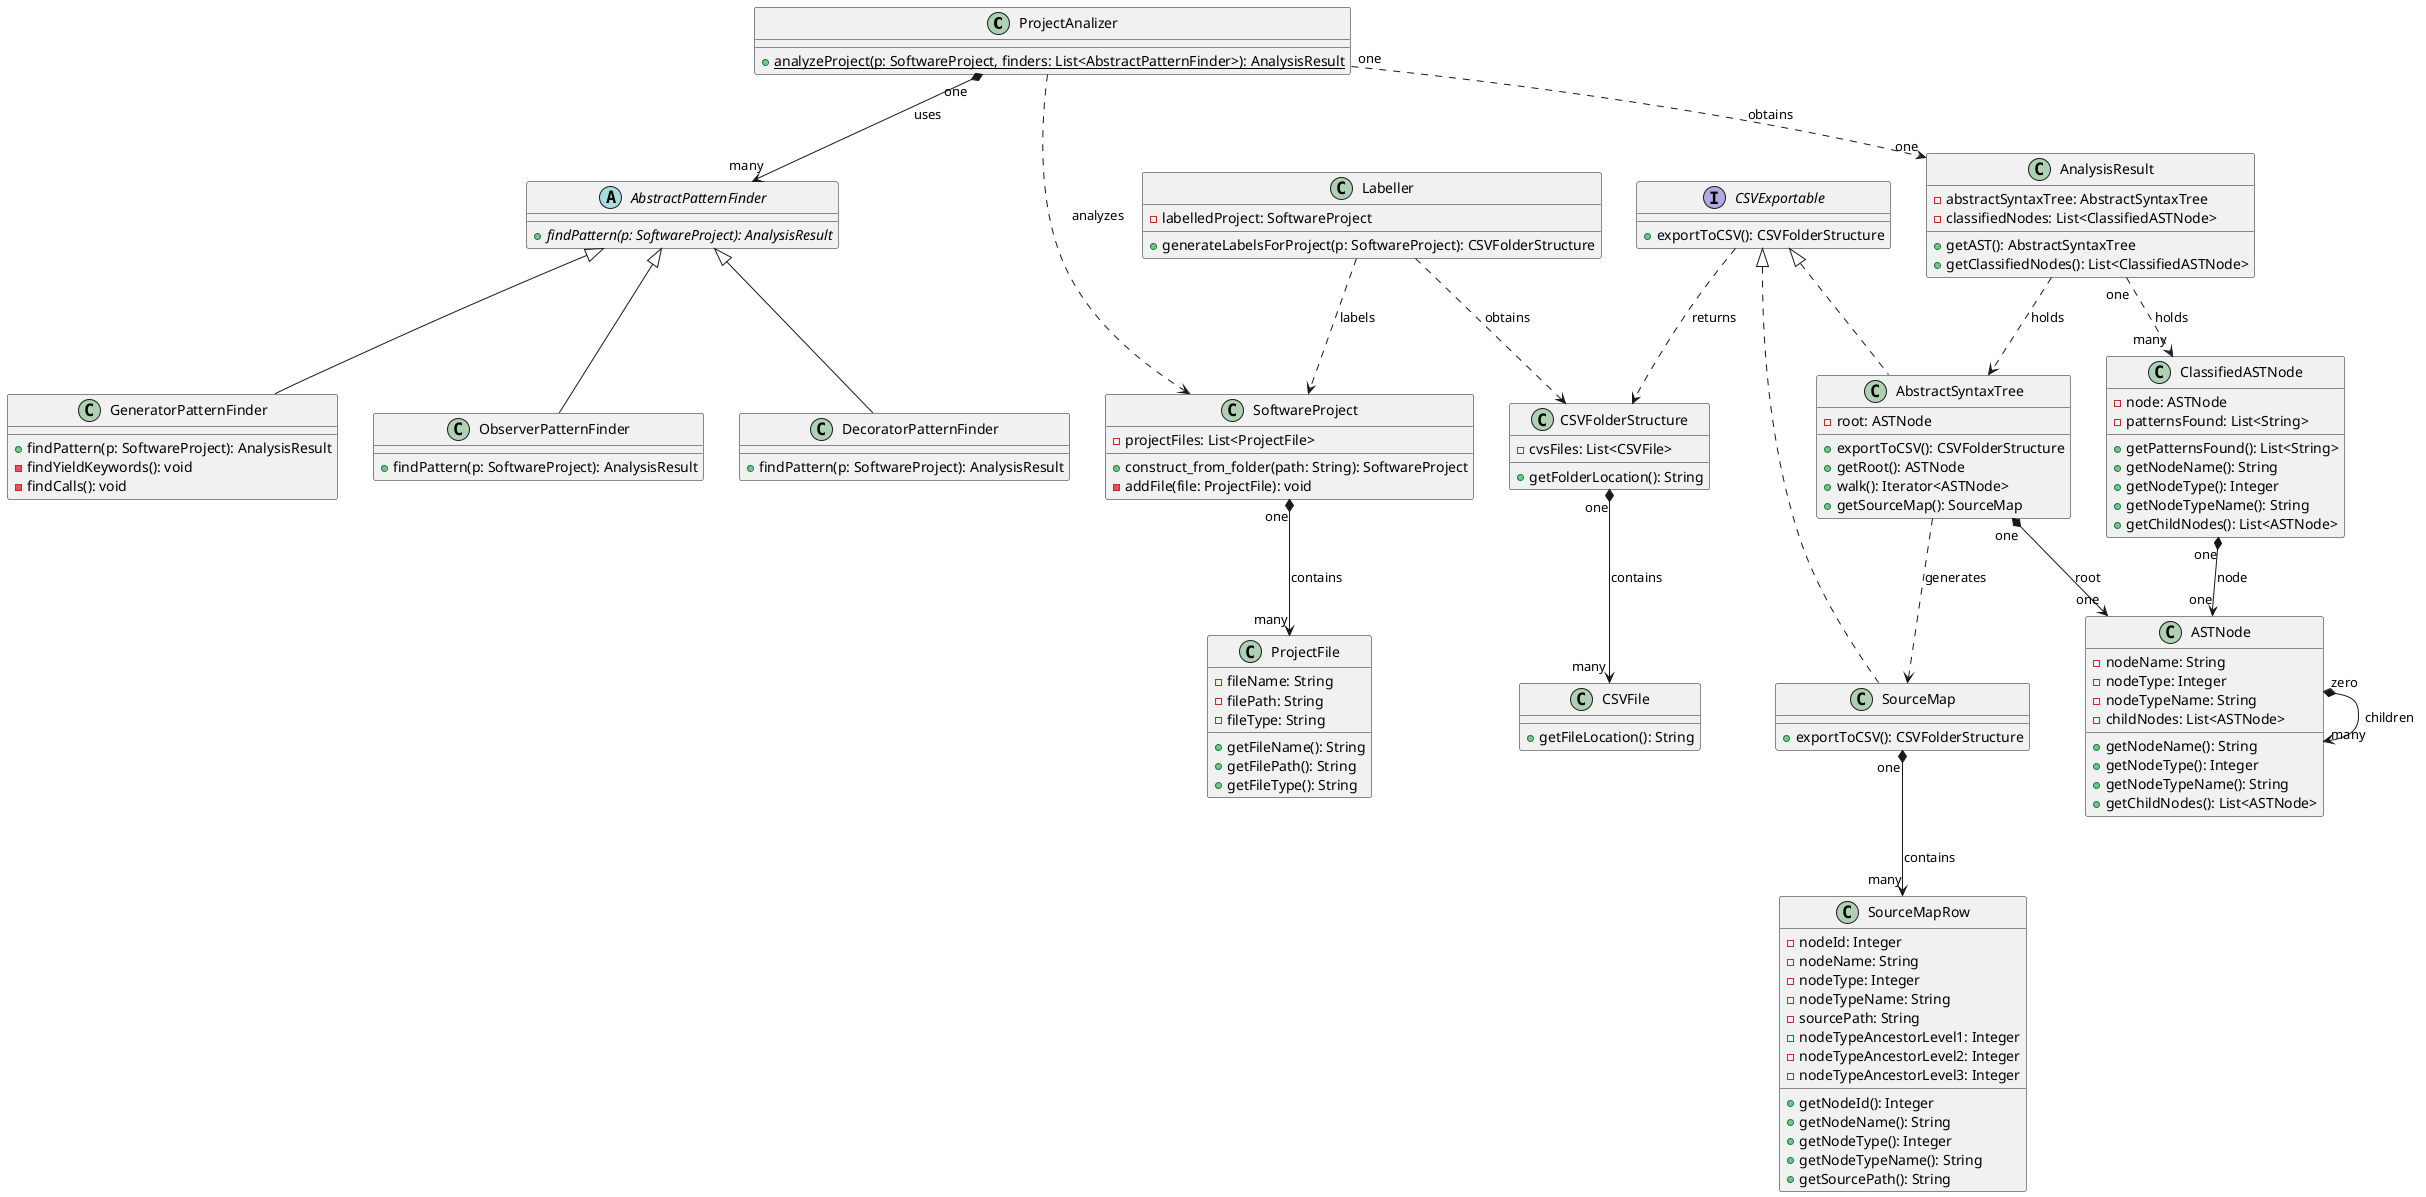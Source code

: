 @startuml new-model-analyzer
' classes
class ProjectAnalizer {
    + {static} analyzeProject(p: SoftwareProject, finders: List<AbstractPatternFinder>): AnalysisResult
}

abstract class AbstractPatternFinder {
    + {abstract} findPattern(p: SoftwareProject): AnalysisResult
}

class GeneratorPatternFinder extends AbstractPatternFinder {

    + findPattern(p: SoftwareProject): AnalysisResult
    
    - findYieldKeywords(): void
    - findCalls(): void
}

class ObserverPatternFinder extends AbstractPatternFinder {
    + findPattern(p: SoftwareProject): AnalysisResult
}

class DecoratorPatternFinder extends AbstractPatternFinder {
    + findPattern(p: SoftwareProject): AnalysisResult
}

class SoftwareProject {
    - projectFiles: List<ProjectFile>
    + construct_from_folder(path: String): SoftwareProject
    - addFile(file: ProjectFile): void
}

'class PythonSoftwareProject extends SoftwareProject {
'    + construct_from_folder(path: String): SoftwareProject
'}

'class JavaSoftwareProject extends SoftwareProject {
'    + construct_from_folder(path: String): SoftwareProject
'}

class ProjectFile {
    - fileName: String
    - filePath: String
    - fileType: String
    + getFileName(): String
    + getFilePath(): String
    + getFileType(): String
}

class SourceMap implements CSVExportable {
    + exportToCSV(): CSVFolderStructure
}

class SourceMapRow {
    - nodeId: Integer
    - nodeName: String
    - nodeType: Integer
    - nodeTypeName: String
    - sourcePath: String
    - nodeTypeAncestorLevel1: Integer
    - nodeTypeAncestorLevel2: Integer
    - nodeTypeAncestorLevel3: Integer

    + getNodeId(): Integer
    + getNodeName(): String
    + getNodeType(): Integer
    + getNodeTypeName(): String
    + getSourcePath(): String
}

class AnalysisResult {

    - abstractSyntaxTree: AbstractSyntaxTree
    - classifiedNodes: List<ClassifiedASTNode>

    + getAST(): AbstractSyntaxTree
    + getClassifiedNodes(): List<ClassifiedASTNode>
}

class Labeller {
    - labelledProject: SoftwareProject
    + generateLabelsForProject(p: SoftwareProject): CSVFolderStructure
}

class AbstractSyntaxTree implements CSVExportable {
    - root: ASTNode
    + exportToCSV(): CSVFolderStructure
    + getRoot(): ASTNode
    + walk(): Iterator<ASTNode>
    + getSourceMap(): SourceMap
}

class ASTNode {
    - nodeName: String
    - nodeType: Integer
    - nodeTypeName: String
    - childNodes: List<ASTNode>

    + getNodeName(): String
    + getNodeType(): Integer
    + getNodeTypeName(): String
    + getChildNodes(): List<ASTNode>

}

class ClassifiedASTNode {
    - node: ASTNode
    - patternsFound: List<String>
    
    + getPatternsFound(): List<String>
    + getNodeName(): String
    + getNodeType(): Integer
    + getNodeTypeName(): String
    + getChildNodes(): List<ASTNode>
}

class CSVFolderStructure {
    - cvsFiles: List<CSVFile>
    + getFolderLocation(): String
}

class CSVFile {
    + getFileLocation(): String
}

interface CSVExportable {
    + exportToCSV(): CSVFolderStructure
}

'Relationships between clases and interfaces

'ProjectAnalizer entry point (main method)
ProjectAnalizer "one" *--> "many" AbstractPatternFinder : uses
ProjectAnalizer ..> SoftwareProject : analyzes
ProjectAnalizer "one" ..> "one" AnalysisResult : obtains

'AnalysisResult
AnalysisResult ..> AbstractSyntaxTree : holds
AnalysisResult "one" ..> "many" ClassifiedASTNode : holds


'Software Project 
SoftwareProject "one" *--> "many" ProjectFile : contains

'SourceMap
SourceMap "one" *--> "many" SourceMapRow : contains

'AbstractSyntaxTree
AbstractSyntaxTree ..> SourceMap : generates
AbstractSyntaxTree "one" *--> "one" ASTNode : root

'ASTNode
ASTNode "zero" *--> "many" ASTNode : children
ClassifiedASTNode "one" *--> "one" ASTNode : node

'CSVFolderStructure
CSVFolderStructure "one" *--> "many" CSVFile : contains

'Labeller
Labeller ..> SoftwareProject : labels
Labeller ..> CSVFolderStructure : obtains

'Interface CSVExportable
CSVExportable ..> CSVFolderStructure : returns

@enduml